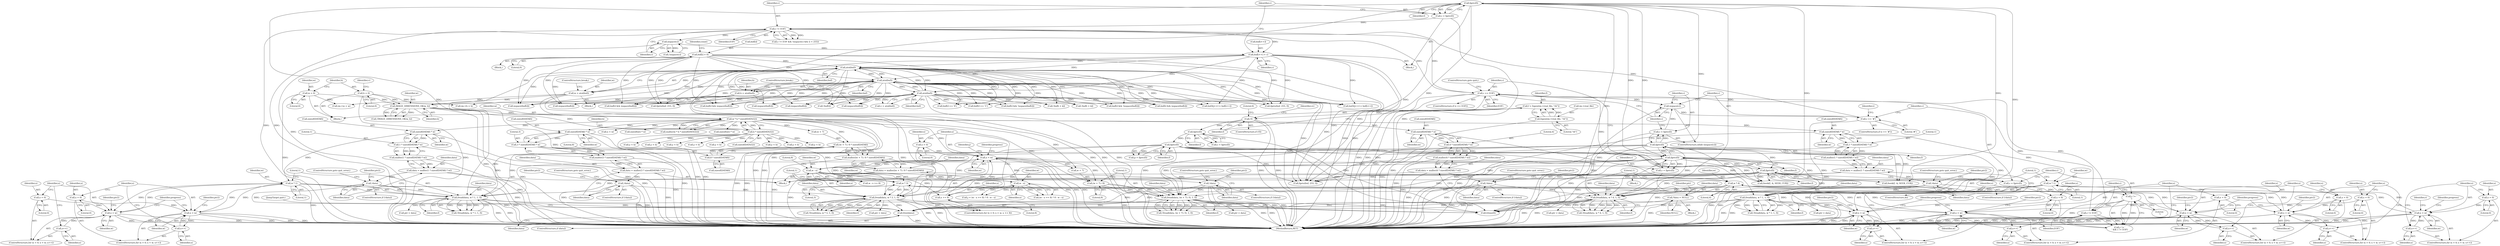 digraph "0_enlightment_c21beaf1780cf3ca291735ae7d58a3dde63277a2@pointer" {
"1001743" [label="(Call,free(data))"];
"1001169" [label="(Call,fread(data, w * 1, 1, f))"];
"1001149" [label="(Call,!data)"];
"1001139" [label="(Call,data = malloc(1 * sizeof(DATA8) * w))"];
"1001141" [label="(Call,malloc(1 * sizeof(DATA8) * w))"];
"1001142" [label="(Call,1 * sizeof(DATA8) * w)"];
"1001144" [label="(Call,sizeof(DATA8) * w)"];
"1000427" [label="(Call,w * h * sizeof(DATA32))"];
"1000345" [label="(Call,IMAGE_DIMENSIONS_OK(w, h))"];
"1000149" [label="(Call,w = 0)"];
"1000307" [label="(Call,w = atoi(buf))"];
"1000309" [label="(Call,atoi(buf))"];
"1000283" [label="(Call,buf[i++] = c)"];
"1000277" [label="(Call,isspace(c))"];
"1000272" [label="(Call,c != EOF)"];
"1000289" [label="(Call,c = fgetc(f))"];
"1000291" [label="(Call,fgetc(f))"];
"1000233" [label="(Call,fgetc(f))"];
"1000255" [label="(Call,fgetc(f))"];
"1000245" [label="(Call,fgetc(f))"];
"1000201" [label="(Call,fgetc(f))"];
"1000192" [label="(Call,fgetc(f))"];
"1000183" [label="(Call,!f)"];
"1000175" [label="(Call,f = fopen(im->real_file, \"rb\"))"];
"1000177" [label="(Call,fopen(im->real_file, \"rb\"))"];
"1000248" [label="(Call,c == '#')"];
"1000241" [label="(Call,isspace(c))"];
"1000236" [label="(Call,c == EOF)"];
"1000231" [label="(Call,c = fgetc(f))"];
"1000261" [label="(Call,c != EOF)"];
"1000258" [label="(Call,c != '\n')"];
"1000253" [label="(Call,c = fgetc(f))"];
"1000243" [label="(Call,c = fgetc(f))"];
"1000315" [label="(Call,atoi(buf))"];
"1000296" [label="(Call,buf[i] = 0)"];
"1000321" [label="(Call,atoi(buf))"];
"1000153" [label="(Call,h = 0)"];
"1000313" [label="(Call,h = atoi(buf))"];
"1000429" [label="(Call,h * sizeof(DATA32))"];
"1001171" [label="(Call,w * 1)"];
"1001189" [label="(Call,x < w)"];
"1001192" [label="(Call,x++)"];
"1001186" [label="(Call,x = 0)"];
"1001225" [label="(Call,x < w)"];
"1001222" [label="(Call,x = 0)"];
"1001228" [label="(Call,x++)"];
"1001312" [label="(Call,fread(data, w * 3, 1, f))"];
"1001292" [label="(Call,!data)"];
"1001282" [label="(Call,data = malloc(3 * sizeof(DATA8) * w))"];
"1001284" [label="(Call,malloc(3 * sizeof(DATA8) * w))"];
"1001285" [label="(Call,3 * sizeof(DATA8) * w)"];
"1001287" [label="(Call,sizeof(DATA8) * w)"];
"1001314" [label="(Call,w * 3)"];
"1001369" [label="(Call,x < w)"];
"1001372" [label="(Call,x++)"];
"1001366" [label="(Call,x = 0)"];
"1001332" [label="(Call,x < w)"];
"1001329" [label="(Call,x = 0)"];
"1001335" [label="(Call,x++)"];
"1001057" [label="(Call,fread(data, (w + 7) / 8, 1, f))"];
"1001037" [label="(Call,!data)"];
"1001025" [label="(Call,data = malloc((w + 7) / 8 * sizeof(DATA8)))"];
"1001027" [label="(Call,malloc((w + 7) / 8 * sizeof(DATA8)))"];
"1001028" [label="(Call,(w + 7) / 8 * sizeof(DATA8))"];
"1001032" [label="(Call,8 * sizeof(DATA8))"];
"1001059" [label="(Call,(w + 7) / 8)"];
"1001074" [label="(Call,x < w)"];
"1001077" [label="(Call,x += 8)"];
"1001085" [label="(Call,w - x)"];
"1001090" [label="(Call,w - x)"];
"1001071" [label="(Call,x = 0)"];
"1001600" [label="(Call,fread(data, w * 4, 1, f))"];
"1001580" [label="(Call,!data)"];
"1001570" [label="(Call,data = malloc(4 * sizeof(DATA8) * w))"];
"1001572" [label="(Call,malloc(4 * sizeof(DATA8) * w))"];
"1001573" [label="(Call,4 * sizeof(DATA8) * w)"];
"1001575" [label="(Call,sizeof(DATA8) * w)"];
"1001602" [label="(Call,w * 4)"];
"1001661" [label="(Call,x < w)"];
"1001664" [label="(Call,x++)"];
"1001658" [label="(Call,x = 0)"];
"1001620" [label="(Call,x < w)"];
"1001623" [label="(Call,x++)"];
"1001617" [label="(Call,x = 0)"];
"1000394" [label="(Call,*data = NULL)"];
"1001457" [label="(Call,fread(data, w * 1, 1, f))"];
"1001437" [label="(Call,!data)"];
"1001427" [label="(Call,data = malloc(1 * sizeof(DATA8) * w))"];
"1001429" [label="(Call,malloc(1 * sizeof(DATA8) * w))"];
"1001430" [label="(Call,1 * sizeof(DATA8) * w)"];
"1001432" [label="(Call,sizeof(DATA8) * w)"];
"1001459" [label="(Call,w * 1)"];
"1001472" [label="(Call,x < w)"];
"1001475" [label="(Call,x++)"];
"1001469" [label="(Call,x = 0)"];
"1001431" [label="(Literal,1)"];
"1001144" [label="(Call,sizeof(DATA8) * w)"];
"1001438" [label="(Identifier,data)"];
"1001665" [label="(Identifier,x)"];
"1000598" [label="(Call,!buf[i + k])"];
"1000305" [label="(Block,)"];
"1001316" [label="(Literal,3)"];
"1001600" [label="(Call,fread(data, w * 4, 1, f))"];
"1001333" [label="(Identifier,x)"];
"1001329" [label="(Call,x = 0)"];
"1001190" [label="(Identifier,x)"];
"1001336" [label="(Identifier,x)"];
"1001592" [label="(Call,y < h)"];
"1001439" [label="(ControlStructure,goto quit_error;)"];
"1001320" [label="(Call,ptr = data)"];
"1000646" [label="(Call,buf2[j++] = buf[i++])"];
"1001661" [label="(Call,x < w)"];
"1001473" [label="(Identifier,x)"];
"1001193" [label="(Identifier,x)"];
"1000314" [label="(Identifier,h)"];
"1000308" [label="(Identifier,w)"];
"1000292" [label="(Identifier,f)"];
"1001472" [label="(Call,x < w)"];
"1000268" [label="(Identifier,i)"];
"1000307" [label="(Call,w = atoi(buf))"];
"1001429" [label="(Call,malloc(1 * sizeof(DATA8) * w))"];
"1001581" [label="(Identifier,data)"];
"1000842" [label="(Call,!buf[i + k])"];
"1001433" [label="(Call,sizeof(DATA8))"];
"1001175" [label="(Identifier,f)"];
"1000258" [label="(Call,c != '\n')"];
"1000569" [label="(Call,y < h)"];
"1001617" [label="(Call,x = 0)"];
"1000316" [label="(Identifier,buf)"];
"1001377" [label="(Identifier,ptr2)"];
"1001091" [label="(Identifier,w)"];
"1000311" [label="(ControlStructure,break;)"];
"1001227" [label="(Identifier,w)"];
"1000297" [label="(Call,buf[i])"];
"1001311" [label="(Call,!fread(data, w * 3, 1, f))"];
"1001469" [label="(Call,x = 0)"];
"1000881" [label="(Call,buf[i] && !isspace(buf[i]))"];
"1001296" [label="(Identifier,ptr2)"];
"1000430" [label="(Identifier,h)"];
"1000289" [label="(Call,c = fgetc(f))"];
"1001669" [label="(Identifier,ptr2)"];
"1001293" [label="(Identifier,data)"];
"1000345" [label="(Call,IMAGE_DIMENSIONS_OK(w, h))"];
"1000295" [label="(Block,)"];
"1001049" [label="(Call,y < h)"];
"1000347" [label="(Identifier,h)"];
"1001226" [label="(Identifier,x)"];
"1001370" [label="(Identifier,x)"];
"1001557" [label="(Identifier,progress)"];
"1000274" [label="(Identifier,EOF)"];
"1001475" [label="(Call,x++)"];
"1001187" [label="(Identifier,x)"];
"1000150" [label="(Identifier,w)"];
"1001141" [label="(Call,malloc(1 * sizeof(DATA8) * w))"];
"1000313" [label="(Call,h = atoi(buf))"];
"1000429" [label="(Call,h * sizeof(DATA32))"];
"1000486" [label="(Call,buf[i] && isspace(buf[i]))"];
"1000134" [label="(Block,)"];
"1001430" [label="(Call,1 * sizeof(DATA8) * w)"];
"1000310" [label="(Identifier,buf)"];
"1001663" [label="(Identifier,w)"];
"1000188" [label="(Identifier,rc)"];
"1000860" [label="(Call,fgets(buf, 255, f))"];
"1000247" [label="(ControlStructure,if (c == '#'))"];
"1001186" [label="(Call,x = 0)"];
"1000246" [label="(Identifier,f)"];
"1001032" [label="(Call,8 * sizeof(DATA8))"];
"1001622" [label="(Identifier,w)"];
"1000232" [label="(Identifier,c)"];
"1001304" [label="(Call,y < h)"];
"1001197" [label="(Identifier,ptr2)"];
"1001367" [label="(Identifier,x)"];
"1000321" [label="(Call,atoi(buf))"];
"1001580" [label="(Call,!data)"];
"1001086" [label="(Identifier,w)"];
"1000273" [label="(Identifier,c)"];
"1000317" [label="(ControlStructure,break;)"];
"1001582" [label="(ControlStructure,goto quit_error;)"];
"1000886" [label="(Call,isspace(buf[i]))"];
"1001334" [label="(Identifier,w)"];
"1001074" [label="(Call,x < w)"];
"1001033" [label="(Literal,8)"];
"1000465" [label="(Call,x < w)"];
"1000234" [label="(Identifier,f)"];
"1000490" [label="(Call,isspace(buf[i]))"];
"1001436" [label="(ControlStructure,if (!data))"];
"1000626" [label="(Call,buf[i] && isspace(buf[i]))"];
"1000181" [label="(Literal,\"rb\")"];
"1001288" [label="(Call,sizeof(DATA8))"];
"1001584" [label="(Identifier,ptr2)"];
"1001038" [label="(Identifier,data)"];
"1001340" [label="(Identifier,ptr2)"];
"1000240" [label="(ControlStructure,while (isspace(c)))"];
"1001579" [label="(ControlStructure,if (!data))"];
"1001572" [label="(Call,malloc(4 * sizeof(DATA8) * w))"];
"1001041" [label="(Identifier,ptr2)"];
"1000239" [label="(ControlStructure,goto quit;)"];
"1001147" [label="(Identifier,w)"];
"1000513" [label="(Call,buf[i] == '0')"];
"1001057" [label="(Call,fread(data, (w + 7) / 8, 1, f))"];
"1001332" [label="(Call,x < w)"];
"1001470" [label="(Identifier,x)"];
"1001317" [label="(Literal,1)"];
"1000616" [label="(Call,fgets(buf, 255, f))"];
"1001660" [label="(Literal,0)"];
"1001059" [label="(Call,(w + 7) / 8)"];
"1001750" [label="(MethodReturn,RET)"];
"1000231" [label="(Call,c = fgetc(f))"];
"1001269" [label="(Identifier,progress)"];
"1001233" [label="(Identifier,ptr2)"];
"1000642" [label="(Call,isspace(buf[i]))"];
"1001177" [label="(Call,ptr = data)"];
"1001191" [label="(Identifier,w)"];
"1001185" [label="(ControlStructure,for (x = 0; x < w; x++))"];
"1000155" [label="(Literal,0)"];
"1000608" [label="(Call,fseek(f, -k, SEEK_CUR))"];
"1000190" [label="(Call,c = fgetc(f))"];
"1001025" [label="(Call,data = malloc((w + 7) / 8 * sizeof(DATA8)))"];
"1001461" [label="(Literal,1)"];
"1001331" [label="(Literal,0)"];
"1001291" [label="(ControlStructure,if (!data))"];
"1001221" [label="(ControlStructure,for (x = 0; x < w; x++))"];
"1000186" [label="(Literal,0)"];
"1001171" [label="(Call,w * 1)"];
"1001169" [label="(Call,fread(data, w * 1, 1, f))"];
"1001084" [label="(Call,w - x >= 8)"];
"1001026" [label="(Identifier,data)"];
"1000192" [label="(Call,fgetc(f))"];
"1000455" [label="(Call,y < h)"];
"1001087" [label="(Identifier,x)"];
"1001173" [label="(Literal,1)"];
"1000470" [label="(Call,!buf[i])"];
"1001457" [label="(Call,fread(data, w * 1, 1, f))"];
"1000245" [label="(Call,fgetc(f))"];
"1001744" [label="(Identifier,data)"];
"1000283" [label="(Call,buf[i++] = c)"];
"1001573" [label="(Call,4 * sizeof(DATA8) * w)"];
"1000807" [label="(Call,y < h)"];
"1001318" [label="(Identifier,f)"];
"1000253" [label="(Call,c = fgetc(f))"];
"1000262" [label="(Identifier,c)"];
"1000151" [label="(Literal,0)"];
"1001223" [label="(Identifier,x)"];
"1001060" [label="(Call,w + 7)"];
"1000238" [label="(Identifier,EOF)"];
"1001145" [label="(Call,sizeof(DATA8))"];
"1001458" [label="(Identifier,data)"];
"1001608" [label="(Call,ptr = data)"];
"1000502" [label="(Call,buf[i] == '1')"];
"1001148" [label="(ControlStructure,if (!data))"];
"1000290" [label="(Identifier,c)"];
"1000249" [label="(Identifier,c)"];
"1000250" [label="(Literal,'#')"];
"1000184" [label="(Identifier,f)"];
"1000395" [label="(Identifier,data)"];
"1000428" [label="(Identifier,w)"];
"1001153" [label="(Identifier,ptr2)"];
"1000158" [label="(Identifier,v)"];
"1001314" [label="(Call,w * 3)"];
"1000235" [label="(ControlStructure,if (c == EOF))"];
"1001067" [label="(Call,ptr = data)"];
"1000874" [label="(Call,isspace(buf[i]))"];
"1001036" [label="(ControlStructure,if (!data))"];
"1001476" [label="(Identifier,x)"];
"1000178" [label="(Call,im->real_file)"];
"1001602" [label="(Call,w * 4)"];
"1001435" [label="(Identifier,w)"];
"1001441" [label="(Identifier,ptr2)"];
"1001034" [label="(Call,sizeof(DATA8))"];
"1001601" [label="(Identifier,data)"];
"1001604" [label="(Literal,4)"];
"1000153" [label="(Call,h = 0)"];
"1001620" [label="(Call,x < w)"];
"1001222" [label="(Call,x = 0)"];
"1001140" [label="(Identifier,data)"];
"1001092" [label="(Identifier,x)"];
"1001372" [label="(Call,x++)"];
"1001743" [label="(Call,free(data))"];
"1001605" [label="(Literal,1)"];
"1000256" [label="(Identifier,f)"];
"1000193" [label="(Identifier,f)"];
"1001228" [label="(Call,x++)"];
"1001741" [label="(ControlStructure,if (data))"];
"1001085" [label="(Call,w - x)"];
"1001368" [label="(Literal,0)"];
"1001151" [label="(ControlStructure,goto quit_error;)"];
"1000637" [label="(Call,buf[i] && !isspace(buf[i]))"];
"1001143" [label="(Literal,1)"];
"1000202" [label="(Identifier,f)"];
"1001225" [label="(Call,x < w)"];
"1000261" [label="(Call,c != EOF)"];
"1001366" [label="(Call,x = 0)"];
"1001468" [label="(ControlStructure,for (x = 0; x < w; x++))"];
"1001078" [label="(Identifier,x)"];
"1001460" [label="(Identifier,w)"];
"1001076" [label="(Identifier,w)"];
"1001576" [label="(Call,sizeof(DATA8))"];
"1001456" [label="(Call,!fread(data, w * 1, 1, f))"];
"1000784" [label="(Call,sizeof(int) * w)"];
"1000176" [label="(Identifier,f)"];
"1001624" [label="(Identifier,x)"];
"1001081" [label="(Call,j = (w - x >= 8) ? 8 : w - x)"];
"1000243" [label="(Call,c = fgetc(f))"];
"1000236" [label="(Call,c == EOF)"];
"1001075" [label="(Identifier,x)"];
"1000252" [label="(ControlStructure,do)"];
"1001432" [label="(Call,sizeof(DATA8) * w)"];
"1001618" [label="(Identifier,x)"];
"1001463" [label="(Identifier,f)"];
"1001714" [label="(Identifier,progress)"];
"1001570" [label="(Call,data = malloc(4 * sizeof(DATA8) * w))"];
"1000346" [label="(Identifier,w)"];
"1000272" [label="(Call,c != EOF)"];
"1001073" [label="(Literal,0)"];
"1000182" [label="(ControlStructure,if (!f))"];
"1000260" [label="(Literal,'\n')"];
"1000296" [label="(Call,buf[i] = 0)"];
"1001369" [label="(Call,x < w)"];
"1001599" [label="(Call,!fread(data, w * 4, 1, f))"];
"1001088" [label="(Literal,8)"];
"1001083" [label="(Call,(w - x >= 8) ? 8 : w - x)"];
"1000630" [label="(Call,isspace(buf[i]))"];
"1000244" [label="(Identifier,c)"];
"1001063" [label="(Literal,8)"];
"1000257" [label="(Call,c != '\n' && c != EOF)"];
"1000175" [label="(Call,f = fopen(im->real_file, \"rb\"))"];
"1000242" [label="(Identifier,c)"];
"1001126" [label="(Identifier,progress)"];
"1001283" [label="(Identifier,data)"];
"1001188" [label="(Literal,0)"];
"1000288" [label="(Identifier,c)"];
"1000302" [label="(Identifier,count)"];
"1000277" [label="(Call,isspace(c))"];
"1000426" [label="(Call,malloc(w * h * sizeof(DATA32)))"];
"1001575" [label="(Call,sizeof(DATA8) * w)"];
"1000230" [label="(Block,)"];
"1001290" [label="(Identifier,w)"];
"1001072" [label="(Identifier,x)"];
"1000392" [label="(Block,)"];
"1000201" [label="(Call,fgetc(f))"];
"1001746" [label="(Call,fclose(f))"];
"1000271" [label="(Call,c != EOF && !isspace(c) && (i < 255))"];
"1001189" [label="(Call,x < w)"];
"1001077" [label="(Call,x += 8)"];
"1000233" [label="(Call,fgetc(f))"];
"1000333" [label="(Call,im->w = w)"];
"1000199" [label="(Call,p = fgetc(f))"];
"1000309" [label="(Call,atoi(buf))"];
"1000319" [label="(Call,v = atoi(buf))"];
"1001170" [label="(Identifier,data)"];
"1001056" [label="(Call,!fread(data, (w + 7) / 8, 1, f))"];
"1000263" [label="(Identifier,EOF)"];
"1001082" [label="(Identifier,j)"];
"1001745" [label="(JumpTarget,quit:)"];
"1000291" [label="(Call,fgetc(f))"];
"1001330" [label="(Identifier,x)"];
"1001658" [label="(Call,x = 0)"];
"1001616" [label="(ControlStructure,for (x = 0; x < w; x++))"];
"1001621" [label="(Identifier,x)"];
"1001168" [label="(Call,!fread(data, w * 1, 1, f))"];
"1001313" [label="(Identifier,data)"];
"1001471" [label="(Literal,0)"];
"1001462" [label="(Literal,1)"];
"1000254" [label="(Identifier,c)"];
"1001628" [label="(Identifier,ptr2)"];
"1001028" [label="(Call,(w + 7) / 8 * sizeof(DATA8))"];
"1001292" [label="(Call,!data)"];
"1001172" [label="(Identifier,w)"];
"1000431" [label="(Call,sizeof(DATA32))"];
"1000154" [label="(Identifier,h)"];
"1000546" [label="(Call,sizeof(int) * w)"];
"1001039" [label="(ControlStructure,goto quit_error;)"];
"1000149" [label="(Call,w = 0)"];
"1000259" [label="(Identifier,c)"];
"1001428" [label="(Identifier,data)"];
"1000870" [label="(Call,buf[i] && isspace(buf[i]))"];
"1001371" [label="(Identifier,w)"];
"1001578" [label="(Identifier,w)"];
"1000278" [label="(Identifier,c)"];
"1001465" [label="(Call,ptr = data)"];
"1001294" [label="(ControlStructure,goto quit_error;)"];
"1000315" [label="(Call,atoi(buf))"];
"1001192" [label="(Call,x++)"];
"1001070" [label="(ControlStructure,for (x = 0; x < w; x += 8))"];
"1001286" [label="(Literal,3)"];
"1001437" [label="(Call,!data)"];
"1001065" [label="(Identifier,f)"];
"1001058" [label="(Identifier,data)"];
"1001315" [label="(Identifier,w)"];
"1000322" [label="(Identifier,buf)"];
"1000241" [label="(Call,isspace(c))"];
"1001335" [label="(Call,x++)"];
"1001414" [label="(Identifier,progress)"];
"1001312" [label="(Call,fread(data, w * 3, 1, f))"];
"1001623" [label="(Call,x++)"];
"1001662" [label="(Identifier,x)"];
"1000300" [label="(Literal,0)"];
"1000441" [label="(Block,)"];
"1000427" [label="(Call,w * h * sizeof(DATA32))"];
"1000852" [label="(Call,fseek(f, -k, SEEK_CUR))"];
"1001229" [label="(Identifier,x)"];
"1001574" [label="(Literal,4)"];
"1001474" [label="(Identifier,w)"];
"1001037" [label="(Call,!data)"];
"1001365" [label="(ControlStructure,for (x = 0; x < w; x++))"];
"1001029" [label="(Call,w + 7)"];
"1001427" [label="(Call,data = malloc(1 * sizeof(DATA8) * w))"];
"1001079" [label="(Literal,8)"];
"1000890" [label="(Call,buf2[j++] = buf[i++])"];
"1001149" [label="(Call,!data)"];
"1001142" [label="(Call,1 * sizeof(DATA8) * w)"];
"1001071" [label="(Call,x = 0)"];
"1000344" [label="(Call,!IMAGE_DIMENSIONS_OK(w, h))"];
"1000177" [label="(Call,fopen(im->real_file, \"rb\"))"];
"1000248" [label="(Call,c == '#')"];
"1000396" [label="(Identifier,NULL)"];
"1001090" [label="(Call,w - x)"];
"1001224" [label="(Literal,0)"];
"1000276" [label="(Call,!isspace(c))"];
"1001659" [label="(Identifier,x)"];
"1001373" [label="(Identifier,x)"];
"1001282" [label="(Call,data = malloc(3 * sizeof(DATA8) * w))"];
"1001603" [label="(Identifier,w)"];
"1001284" [label="(Call,malloc(3 * sizeof(DATA8) * w))"];
"1000255" [label="(Call,fgetc(f))"];
"1001657" [label="(ControlStructure,for (x = 0; x < w; x++))"];
"1001664" [label="(Call,x++)"];
"1001482" [label="(Identifier,r)"];
"1001161" [label="(Call,y < h)"];
"1001064" [label="(Literal,1)"];
"1000399" [label="(Identifier,ptr)"];
"1001449" [label="(Call,y < h)"];
"1001139" [label="(Call,data = malloc(1 * sizeof(DATA8) * w))"];
"1001174" [label="(Literal,1)"];
"1000284" [label="(Call,buf[i++])"];
"1000394" [label="(Call,*data = NULL)"];
"1000338" [label="(Call,im->h = h)"];
"1001328" [label="(ControlStructure,for (x = 0; x < w; x++))"];
"1001571" [label="(Identifier,data)"];
"1001150" [label="(Identifier,data)"];
"1000183" [label="(Call,!f)"];
"1000237" [label="(Identifier,c)"];
"1001285" [label="(Call,3 * sizeof(DATA8) * w)"];
"1000282" [label="(Block,)"];
"1001619" [label="(Literal,0)"];
"1001606" [label="(Identifier,f)"];
"1001459" [label="(Call,w * 1)"];
"1001027" [label="(Call,malloc((w + 7) / 8 * sizeof(DATA8)))"];
"1000477" [label="(Call,fgets(buf, 255, f))"];
"1001287" [label="(Call,sizeof(DATA8) * w)"];
"1001743" -> "1001741"  [label="AST: "];
"1001743" -> "1001744"  [label="CFG: "];
"1001744" -> "1001743"  [label="AST: "];
"1001745" -> "1001743"  [label="CFG: "];
"1001743" -> "1001750"  [label="DDG: "];
"1001169" -> "1001743"  [label="DDG: "];
"1001312" -> "1001743"  [label="DDG: "];
"1001057" -> "1001743"  [label="DDG: "];
"1001037" -> "1001743"  [label="DDG: "];
"1001292" -> "1001743"  [label="DDG: "];
"1001600" -> "1001743"  [label="DDG: "];
"1001580" -> "1001743"  [label="DDG: "];
"1000394" -> "1001743"  [label="DDG: "];
"1001457" -> "1001743"  [label="DDG: "];
"1001149" -> "1001743"  [label="DDG: "];
"1001437" -> "1001743"  [label="DDG: "];
"1001169" -> "1001168"  [label="AST: "];
"1001169" -> "1001175"  [label="CFG: "];
"1001170" -> "1001169"  [label="AST: "];
"1001171" -> "1001169"  [label="AST: "];
"1001174" -> "1001169"  [label="AST: "];
"1001175" -> "1001169"  [label="AST: "];
"1001168" -> "1001169"  [label="CFG: "];
"1001169" -> "1001750"  [label="DDG: "];
"1001169" -> "1001750"  [label="DDG: "];
"1001169" -> "1001168"  [label="DDG: "];
"1001169" -> "1001168"  [label="DDG: "];
"1001169" -> "1001168"  [label="DDG: "];
"1001169" -> "1001168"  [label="DDG: "];
"1001149" -> "1001169"  [label="DDG: "];
"1001171" -> "1001169"  [label="DDG: "];
"1001171" -> "1001169"  [label="DDG: "];
"1000291" -> "1001169"  [label="DDG: "];
"1000233" -> "1001169"  [label="DDG: "];
"1000255" -> "1001169"  [label="DDG: "];
"1000245" -> "1001169"  [label="DDG: "];
"1000201" -> "1001169"  [label="DDG: "];
"1001169" -> "1001177"  [label="DDG: "];
"1001169" -> "1001746"  [label="DDG: "];
"1001149" -> "1001148"  [label="AST: "];
"1001149" -> "1001150"  [label="CFG: "];
"1001150" -> "1001149"  [label="AST: "];
"1001151" -> "1001149"  [label="CFG: "];
"1001153" -> "1001149"  [label="CFG: "];
"1001149" -> "1001750"  [label="DDG: "];
"1001149" -> "1001750"  [label="DDG: "];
"1001139" -> "1001149"  [label="DDG: "];
"1001139" -> "1000441"  [label="AST: "];
"1001139" -> "1001141"  [label="CFG: "];
"1001140" -> "1001139"  [label="AST: "];
"1001141" -> "1001139"  [label="AST: "];
"1001150" -> "1001139"  [label="CFG: "];
"1001139" -> "1001750"  [label="DDG: "];
"1001141" -> "1001139"  [label="DDG: "];
"1001141" -> "1001142"  [label="CFG: "];
"1001142" -> "1001141"  [label="AST: "];
"1001141" -> "1001750"  [label="DDG: "];
"1001142" -> "1001141"  [label="DDG: "];
"1001142" -> "1001141"  [label="DDG: "];
"1001142" -> "1001144"  [label="CFG: "];
"1001143" -> "1001142"  [label="AST: "];
"1001144" -> "1001142"  [label="AST: "];
"1001142" -> "1001750"  [label="DDG: "];
"1001144" -> "1001142"  [label="DDG: "];
"1001144" -> "1001147"  [label="CFG: "];
"1001145" -> "1001144"  [label="AST: "];
"1001147" -> "1001144"  [label="AST: "];
"1001144" -> "1001750"  [label="DDG: "];
"1000427" -> "1001144"  [label="DDG: "];
"1001144" -> "1001171"  [label="DDG: "];
"1000427" -> "1000426"  [label="AST: "];
"1000427" -> "1000429"  [label="CFG: "];
"1000428" -> "1000427"  [label="AST: "];
"1000429" -> "1000427"  [label="AST: "];
"1000426" -> "1000427"  [label="CFG: "];
"1000427" -> "1001750"  [label="DDG: "];
"1000427" -> "1001750"  [label="DDG: "];
"1000427" -> "1000426"  [label="DDG: "];
"1000427" -> "1000426"  [label="DDG: "];
"1000345" -> "1000427"  [label="DDG: "];
"1000429" -> "1000427"  [label="DDG: "];
"1000427" -> "1000465"  [label="DDG: "];
"1000427" -> "1000546"  [label="DDG: "];
"1000427" -> "1000784"  [label="DDG: "];
"1000427" -> "1001028"  [label="DDG: "];
"1000427" -> "1001029"  [label="DDG: "];
"1000427" -> "1001059"  [label="DDG: "];
"1000427" -> "1001060"  [label="DDG: "];
"1000427" -> "1001074"  [label="DDG: "];
"1000427" -> "1001287"  [label="DDG: "];
"1000427" -> "1001432"  [label="DDG: "];
"1000427" -> "1001575"  [label="DDG: "];
"1000345" -> "1000344"  [label="AST: "];
"1000345" -> "1000347"  [label="CFG: "];
"1000346" -> "1000345"  [label="AST: "];
"1000347" -> "1000345"  [label="AST: "];
"1000344" -> "1000345"  [label="CFG: "];
"1000345" -> "1001750"  [label="DDG: "];
"1000345" -> "1001750"  [label="DDG: "];
"1000345" -> "1000344"  [label="DDG: "];
"1000345" -> "1000344"  [label="DDG: "];
"1000149" -> "1000345"  [label="DDG: "];
"1000307" -> "1000345"  [label="DDG: "];
"1000153" -> "1000345"  [label="DDG: "];
"1000313" -> "1000345"  [label="DDG: "];
"1000345" -> "1000429"  [label="DDG: "];
"1000149" -> "1000134"  [label="AST: "];
"1000149" -> "1000151"  [label="CFG: "];
"1000150" -> "1000149"  [label="AST: "];
"1000151" -> "1000149"  [label="AST: "];
"1000154" -> "1000149"  [label="CFG: "];
"1000149" -> "1001750"  [label="DDG: "];
"1000149" -> "1000333"  [label="DDG: "];
"1000307" -> "1000305"  [label="AST: "];
"1000307" -> "1000309"  [label="CFG: "];
"1000308" -> "1000307"  [label="AST: "];
"1000309" -> "1000307"  [label="AST: "];
"1000311" -> "1000307"  [label="CFG: "];
"1000307" -> "1001750"  [label="DDG: "];
"1000307" -> "1001750"  [label="DDG: "];
"1000309" -> "1000307"  [label="DDG: "];
"1000307" -> "1000333"  [label="DDG: "];
"1000309" -> "1000310"  [label="CFG: "];
"1000310" -> "1000309"  [label="AST: "];
"1000309" -> "1001750"  [label="DDG: "];
"1000283" -> "1000309"  [label="DDG: "];
"1000315" -> "1000309"  [label="DDG: "];
"1000296" -> "1000309"  [label="DDG: "];
"1000321" -> "1000309"  [label="DDG: "];
"1000309" -> "1000315"  [label="DDG: "];
"1000309" -> "1000321"  [label="DDG: "];
"1000309" -> "1000470"  [label="DDG: "];
"1000309" -> "1000477"  [label="DDG: "];
"1000309" -> "1000486"  [label="DDG: "];
"1000309" -> "1000490"  [label="DDG: "];
"1000309" -> "1000502"  [label="DDG: "];
"1000309" -> "1000513"  [label="DDG: "];
"1000309" -> "1000598"  [label="DDG: "];
"1000309" -> "1000616"  [label="DDG: "];
"1000309" -> "1000626"  [label="DDG: "];
"1000309" -> "1000630"  [label="DDG: "];
"1000309" -> "1000637"  [label="DDG: "];
"1000309" -> "1000642"  [label="DDG: "];
"1000309" -> "1000646"  [label="DDG: "];
"1000309" -> "1000842"  [label="DDG: "];
"1000309" -> "1000860"  [label="DDG: "];
"1000309" -> "1000870"  [label="DDG: "];
"1000309" -> "1000874"  [label="DDG: "];
"1000309" -> "1000881"  [label="DDG: "];
"1000309" -> "1000886"  [label="DDG: "];
"1000309" -> "1000890"  [label="DDG: "];
"1000283" -> "1000282"  [label="AST: "];
"1000283" -> "1000288"  [label="CFG: "];
"1000284" -> "1000283"  [label="AST: "];
"1000288" -> "1000283"  [label="AST: "];
"1000290" -> "1000283"  [label="CFG: "];
"1000283" -> "1001750"  [label="DDG: "];
"1000277" -> "1000283"  [label="DDG: "];
"1000272" -> "1000283"  [label="DDG: "];
"1000283" -> "1000315"  [label="DDG: "];
"1000283" -> "1000321"  [label="DDG: "];
"1000283" -> "1000477"  [label="DDG: "];
"1000283" -> "1000616"  [label="DDG: "];
"1000283" -> "1000646"  [label="DDG: "];
"1000283" -> "1000860"  [label="DDG: "];
"1000283" -> "1000890"  [label="DDG: "];
"1000277" -> "1000276"  [label="AST: "];
"1000277" -> "1000278"  [label="CFG: "];
"1000278" -> "1000277"  [label="AST: "];
"1000276" -> "1000277"  [label="CFG: "];
"1000277" -> "1001750"  [label="DDG: "];
"1000277" -> "1000276"  [label="DDG: "];
"1000272" -> "1000277"  [label="DDG: "];
"1000272" -> "1000271"  [label="AST: "];
"1000272" -> "1000274"  [label="CFG: "];
"1000273" -> "1000272"  [label="AST: "];
"1000274" -> "1000272"  [label="AST: "];
"1000278" -> "1000272"  [label="CFG: "];
"1000271" -> "1000272"  [label="CFG: "];
"1000272" -> "1001750"  [label="DDG: "];
"1000272" -> "1001750"  [label="DDG: "];
"1000272" -> "1000236"  [label="DDG: "];
"1000272" -> "1000271"  [label="DDG: "];
"1000272" -> "1000271"  [label="DDG: "];
"1000289" -> "1000272"  [label="DDG: "];
"1000248" -> "1000272"  [label="DDG: "];
"1000236" -> "1000272"  [label="DDG: "];
"1000289" -> "1000282"  [label="AST: "];
"1000289" -> "1000291"  [label="CFG: "];
"1000290" -> "1000289"  [label="AST: "];
"1000291" -> "1000289"  [label="AST: "];
"1000273" -> "1000289"  [label="CFG: "];
"1000289" -> "1001750"  [label="DDG: "];
"1000291" -> "1000289"  [label="DDG: "];
"1000291" -> "1000292"  [label="CFG: "];
"1000292" -> "1000291"  [label="AST: "];
"1000291" -> "1000233"  [label="DDG: "];
"1000233" -> "1000291"  [label="DDG: "];
"1000245" -> "1000291"  [label="DDG: "];
"1000291" -> "1000477"  [label="DDG: "];
"1000291" -> "1000608"  [label="DDG: "];
"1000291" -> "1000852"  [label="DDG: "];
"1000291" -> "1001057"  [label="DDG: "];
"1000291" -> "1001312"  [label="DDG: "];
"1000291" -> "1001457"  [label="DDG: "];
"1000291" -> "1001600"  [label="DDG: "];
"1000291" -> "1001746"  [label="DDG: "];
"1000233" -> "1000231"  [label="AST: "];
"1000233" -> "1000234"  [label="CFG: "];
"1000234" -> "1000233"  [label="AST: "];
"1000231" -> "1000233"  [label="CFG: "];
"1000233" -> "1000231"  [label="DDG: "];
"1000255" -> "1000233"  [label="DDG: "];
"1000245" -> "1000233"  [label="DDG: "];
"1000201" -> "1000233"  [label="DDG: "];
"1000233" -> "1000245"  [label="DDG: "];
"1000233" -> "1000255"  [label="DDG: "];
"1000233" -> "1000477"  [label="DDG: "];
"1000233" -> "1000608"  [label="DDG: "];
"1000233" -> "1000852"  [label="DDG: "];
"1000233" -> "1001057"  [label="DDG: "];
"1000233" -> "1001312"  [label="DDG: "];
"1000233" -> "1001457"  [label="DDG: "];
"1000233" -> "1001600"  [label="DDG: "];
"1000233" -> "1001746"  [label="DDG: "];
"1000255" -> "1000253"  [label="AST: "];
"1000255" -> "1000256"  [label="CFG: "];
"1000256" -> "1000255"  [label="AST: "];
"1000253" -> "1000255"  [label="CFG: "];
"1000255" -> "1000253"  [label="DDG: "];
"1000245" -> "1000255"  [label="DDG: "];
"1000255" -> "1000477"  [label="DDG: "];
"1000255" -> "1000608"  [label="DDG: "];
"1000255" -> "1000852"  [label="DDG: "];
"1000255" -> "1001057"  [label="DDG: "];
"1000255" -> "1001312"  [label="DDG: "];
"1000255" -> "1001457"  [label="DDG: "];
"1000255" -> "1001600"  [label="DDG: "];
"1000255" -> "1001746"  [label="DDG: "];
"1000245" -> "1000243"  [label="AST: "];
"1000245" -> "1000246"  [label="CFG: "];
"1000246" -> "1000245"  [label="AST: "];
"1000243" -> "1000245"  [label="CFG: "];
"1000245" -> "1000243"  [label="DDG: "];
"1000245" -> "1000477"  [label="DDG: "];
"1000245" -> "1000608"  [label="DDG: "];
"1000245" -> "1000852"  [label="DDG: "];
"1000245" -> "1001057"  [label="DDG: "];
"1000245" -> "1001312"  [label="DDG: "];
"1000245" -> "1001457"  [label="DDG: "];
"1000245" -> "1001600"  [label="DDG: "];
"1000245" -> "1001746"  [label="DDG: "];
"1000201" -> "1000199"  [label="AST: "];
"1000201" -> "1000202"  [label="CFG: "];
"1000202" -> "1000201"  [label="AST: "];
"1000199" -> "1000201"  [label="CFG: "];
"1000201" -> "1000199"  [label="DDG: "];
"1000192" -> "1000201"  [label="DDG: "];
"1000201" -> "1000477"  [label="DDG: "];
"1000201" -> "1000608"  [label="DDG: "];
"1000201" -> "1000852"  [label="DDG: "];
"1000201" -> "1001057"  [label="DDG: "];
"1000201" -> "1001312"  [label="DDG: "];
"1000201" -> "1001457"  [label="DDG: "];
"1000201" -> "1001600"  [label="DDG: "];
"1000201" -> "1001746"  [label="DDG: "];
"1000192" -> "1000190"  [label="AST: "];
"1000192" -> "1000193"  [label="CFG: "];
"1000193" -> "1000192"  [label="AST: "];
"1000190" -> "1000192"  [label="CFG: "];
"1000192" -> "1000190"  [label="DDG: "];
"1000183" -> "1000192"  [label="DDG: "];
"1000192" -> "1001746"  [label="DDG: "];
"1000183" -> "1000182"  [label="AST: "];
"1000183" -> "1000184"  [label="CFG: "];
"1000184" -> "1000183"  [label="AST: "];
"1000186" -> "1000183"  [label="CFG: "];
"1000188" -> "1000183"  [label="CFG: "];
"1000183" -> "1001750"  [label="DDG: "];
"1000183" -> "1001750"  [label="DDG: "];
"1000175" -> "1000183"  [label="DDG: "];
"1000175" -> "1000134"  [label="AST: "];
"1000175" -> "1000177"  [label="CFG: "];
"1000176" -> "1000175"  [label="AST: "];
"1000177" -> "1000175"  [label="AST: "];
"1000184" -> "1000175"  [label="CFG: "];
"1000175" -> "1001750"  [label="DDG: "];
"1000177" -> "1000175"  [label="DDG: "];
"1000177" -> "1000175"  [label="DDG: "];
"1000177" -> "1000181"  [label="CFG: "];
"1000178" -> "1000177"  [label="AST: "];
"1000181" -> "1000177"  [label="AST: "];
"1000177" -> "1001750"  [label="DDG: "];
"1000248" -> "1000247"  [label="AST: "];
"1000248" -> "1000250"  [label="CFG: "];
"1000249" -> "1000248"  [label="AST: "];
"1000250" -> "1000248"  [label="AST: "];
"1000254" -> "1000248"  [label="CFG: "];
"1000268" -> "1000248"  [label="CFG: "];
"1000248" -> "1001750"  [label="DDG: "];
"1000241" -> "1000248"  [label="DDG: "];
"1000241" -> "1000240"  [label="AST: "];
"1000241" -> "1000242"  [label="CFG: "];
"1000242" -> "1000241"  [label="AST: "];
"1000244" -> "1000241"  [label="CFG: "];
"1000249" -> "1000241"  [label="CFG: "];
"1000241" -> "1001750"  [label="DDG: "];
"1000236" -> "1000241"  [label="DDG: "];
"1000243" -> "1000241"  [label="DDG: "];
"1000236" -> "1000235"  [label="AST: "];
"1000236" -> "1000238"  [label="CFG: "];
"1000237" -> "1000236"  [label="AST: "];
"1000238" -> "1000236"  [label="AST: "];
"1000239" -> "1000236"  [label="CFG: "];
"1000242" -> "1000236"  [label="CFG: "];
"1000236" -> "1001750"  [label="DDG: "];
"1000236" -> "1001750"  [label="DDG: "];
"1000236" -> "1001750"  [label="DDG: "];
"1000231" -> "1000236"  [label="DDG: "];
"1000261" -> "1000236"  [label="DDG: "];
"1000236" -> "1000261"  [label="DDG: "];
"1000231" -> "1000230"  [label="AST: "];
"1000232" -> "1000231"  [label="AST: "];
"1000237" -> "1000231"  [label="CFG: "];
"1000231" -> "1001750"  [label="DDG: "];
"1000261" -> "1000257"  [label="AST: "];
"1000261" -> "1000263"  [label="CFG: "];
"1000262" -> "1000261"  [label="AST: "];
"1000263" -> "1000261"  [label="AST: "];
"1000257" -> "1000261"  [label="CFG: "];
"1000261" -> "1001750"  [label="DDG: "];
"1000261" -> "1001750"  [label="DDG: "];
"1000261" -> "1000257"  [label="DDG: "];
"1000261" -> "1000257"  [label="DDG: "];
"1000258" -> "1000261"  [label="DDG: "];
"1000258" -> "1000257"  [label="AST: "];
"1000258" -> "1000260"  [label="CFG: "];
"1000259" -> "1000258"  [label="AST: "];
"1000260" -> "1000258"  [label="AST: "];
"1000262" -> "1000258"  [label="CFG: "];
"1000257" -> "1000258"  [label="CFG: "];
"1000258" -> "1001750"  [label="DDG: "];
"1000258" -> "1000257"  [label="DDG: "];
"1000258" -> "1000257"  [label="DDG: "];
"1000253" -> "1000258"  [label="DDG: "];
"1000253" -> "1000252"  [label="AST: "];
"1000254" -> "1000253"  [label="AST: "];
"1000259" -> "1000253"  [label="CFG: "];
"1000253" -> "1001750"  [label="DDG: "];
"1000243" -> "1000240"  [label="AST: "];
"1000244" -> "1000243"  [label="AST: "];
"1000242" -> "1000243"  [label="CFG: "];
"1000243" -> "1001750"  [label="DDG: "];
"1000315" -> "1000313"  [label="AST: "];
"1000315" -> "1000316"  [label="CFG: "];
"1000316" -> "1000315"  [label="AST: "];
"1000313" -> "1000315"  [label="CFG: "];
"1000315" -> "1001750"  [label="DDG: "];
"1000315" -> "1000313"  [label="DDG: "];
"1000296" -> "1000315"  [label="DDG: "];
"1000321" -> "1000315"  [label="DDG: "];
"1000315" -> "1000321"  [label="DDG: "];
"1000315" -> "1000470"  [label="DDG: "];
"1000315" -> "1000477"  [label="DDG: "];
"1000315" -> "1000486"  [label="DDG: "];
"1000315" -> "1000490"  [label="DDG: "];
"1000315" -> "1000502"  [label="DDG: "];
"1000315" -> "1000513"  [label="DDG: "];
"1000315" -> "1000598"  [label="DDG: "];
"1000315" -> "1000616"  [label="DDG: "];
"1000315" -> "1000626"  [label="DDG: "];
"1000315" -> "1000630"  [label="DDG: "];
"1000315" -> "1000637"  [label="DDG: "];
"1000315" -> "1000642"  [label="DDG: "];
"1000315" -> "1000646"  [label="DDG: "];
"1000315" -> "1000842"  [label="DDG: "];
"1000315" -> "1000860"  [label="DDG: "];
"1000315" -> "1000870"  [label="DDG: "];
"1000315" -> "1000874"  [label="DDG: "];
"1000315" -> "1000881"  [label="DDG: "];
"1000315" -> "1000886"  [label="DDG: "];
"1000315" -> "1000890"  [label="DDG: "];
"1000296" -> "1000295"  [label="AST: "];
"1000296" -> "1000300"  [label="CFG: "];
"1000297" -> "1000296"  [label="AST: "];
"1000300" -> "1000296"  [label="AST: "];
"1000302" -> "1000296"  [label="CFG: "];
"1000296" -> "1001750"  [label="DDG: "];
"1000296" -> "1000321"  [label="DDG: "];
"1000296" -> "1000470"  [label="DDG: "];
"1000296" -> "1000616"  [label="DDG: "];
"1000296" -> "1000626"  [label="DDG: "];
"1000296" -> "1000630"  [label="DDG: "];
"1000296" -> "1000860"  [label="DDG: "];
"1000296" -> "1000870"  [label="DDG: "];
"1000296" -> "1000874"  [label="DDG: "];
"1000321" -> "1000319"  [label="AST: "];
"1000321" -> "1000322"  [label="CFG: "];
"1000322" -> "1000321"  [label="AST: "];
"1000319" -> "1000321"  [label="CFG: "];
"1000321" -> "1001750"  [label="DDG: "];
"1000321" -> "1000319"  [label="DDG: "];
"1000321" -> "1000470"  [label="DDG: "];
"1000321" -> "1000477"  [label="DDG: "];
"1000321" -> "1000486"  [label="DDG: "];
"1000321" -> "1000490"  [label="DDG: "];
"1000321" -> "1000502"  [label="DDG: "];
"1000321" -> "1000513"  [label="DDG: "];
"1000321" -> "1000598"  [label="DDG: "];
"1000321" -> "1000616"  [label="DDG: "];
"1000321" -> "1000626"  [label="DDG: "];
"1000321" -> "1000630"  [label="DDG: "];
"1000321" -> "1000637"  [label="DDG: "];
"1000321" -> "1000642"  [label="DDG: "];
"1000321" -> "1000646"  [label="DDG: "];
"1000321" -> "1000842"  [label="DDG: "];
"1000321" -> "1000860"  [label="DDG: "];
"1000321" -> "1000870"  [label="DDG: "];
"1000321" -> "1000874"  [label="DDG: "];
"1000321" -> "1000881"  [label="DDG: "];
"1000321" -> "1000886"  [label="DDG: "];
"1000321" -> "1000890"  [label="DDG: "];
"1000153" -> "1000134"  [label="AST: "];
"1000153" -> "1000155"  [label="CFG: "];
"1000154" -> "1000153"  [label="AST: "];
"1000155" -> "1000153"  [label="AST: "];
"1000158" -> "1000153"  [label="CFG: "];
"1000153" -> "1001750"  [label="DDG: "];
"1000153" -> "1000338"  [label="DDG: "];
"1000313" -> "1000305"  [label="AST: "];
"1000314" -> "1000313"  [label="AST: "];
"1000317" -> "1000313"  [label="CFG: "];
"1000313" -> "1001750"  [label="DDG: "];
"1000313" -> "1001750"  [label="DDG: "];
"1000313" -> "1000338"  [label="DDG: "];
"1000429" -> "1000431"  [label="CFG: "];
"1000430" -> "1000429"  [label="AST: "];
"1000431" -> "1000429"  [label="AST: "];
"1000429" -> "1001750"  [label="DDG: "];
"1000429" -> "1000455"  [label="DDG: "];
"1000429" -> "1000569"  [label="DDG: "];
"1000429" -> "1000807"  [label="DDG: "];
"1000429" -> "1001049"  [label="DDG: "];
"1000429" -> "1001161"  [label="DDG: "];
"1000429" -> "1001304"  [label="DDG: "];
"1000429" -> "1001449"  [label="DDG: "];
"1000429" -> "1001592"  [label="DDG: "];
"1001171" -> "1001173"  [label="CFG: "];
"1001172" -> "1001171"  [label="AST: "];
"1001173" -> "1001171"  [label="AST: "];
"1001174" -> "1001171"  [label="CFG: "];
"1001171" -> "1001750"  [label="DDG: "];
"1001189" -> "1001171"  [label="DDG: "];
"1001225" -> "1001171"  [label="DDG: "];
"1001171" -> "1001189"  [label="DDG: "];
"1001171" -> "1001225"  [label="DDG: "];
"1001189" -> "1001185"  [label="AST: "];
"1001189" -> "1001191"  [label="CFG: "];
"1001190" -> "1001189"  [label="AST: "];
"1001191" -> "1001189"  [label="AST: "];
"1001197" -> "1001189"  [label="CFG: "];
"1001269" -> "1001189"  [label="CFG: "];
"1001189" -> "1001750"  [label="DDG: "];
"1001189" -> "1001750"  [label="DDG: "];
"1001189" -> "1001750"  [label="DDG: "];
"1001192" -> "1001189"  [label="DDG: "];
"1001186" -> "1001189"  [label="DDG: "];
"1001189" -> "1001192"  [label="DDG: "];
"1001192" -> "1001185"  [label="AST: "];
"1001192" -> "1001193"  [label="CFG: "];
"1001193" -> "1001192"  [label="AST: "];
"1001190" -> "1001192"  [label="CFG: "];
"1001186" -> "1001185"  [label="AST: "];
"1001186" -> "1001188"  [label="CFG: "];
"1001187" -> "1001186"  [label="AST: "];
"1001188" -> "1001186"  [label="AST: "];
"1001190" -> "1001186"  [label="CFG: "];
"1001225" -> "1001221"  [label="AST: "];
"1001225" -> "1001227"  [label="CFG: "];
"1001226" -> "1001225"  [label="AST: "];
"1001227" -> "1001225"  [label="AST: "];
"1001233" -> "1001225"  [label="CFG: "];
"1001269" -> "1001225"  [label="CFG: "];
"1001225" -> "1001750"  [label="DDG: "];
"1001225" -> "1001750"  [label="DDG: "];
"1001225" -> "1001750"  [label="DDG: "];
"1001222" -> "1001225"  [label="DDG: "];
"1001228" -> "1001225"  [label="DDG: "];
"1001225" -> "1001228"  [label="DDG: "];
"1001222" -> "1001221"  [label="AST: "];
"1001222" -> "1001224"  [label="CFG: "];
"1001223" -> "1001222"  [label="AST: "];
"1001224" -> "1001222"  [label="AST: "];
"1001226" -> "1001222"  [label="CFG: "];
"1001228" -> "1001221"  [label="AST: "];
"1001228" -> "1001229"  [label="CFG: "];
"1001229" -> "1001228"  [label="AST: "];
"1001226" -> "1001228"  [label="CFG: "];
"1001312" -> "1001311"  [label="AST: "];
"1001312" -> "1001318"  [label="CFG: "];
"1001313" -> "1001312"  [label="AST: "];
"1001314" -> "1001312"  [label="AST: "];
"1001317" -> "1001312"  [label="AST: "];
"1001318" -> "1001312"  [label="AST: "];
"1001311" -> "1001312"  [label="CFG: "];
"1001312" -> "1001750"  [label="DDG: "];
"1001312" -> "1001750"  [label="DDG: "];
"1001312" -> "1001311"  [label="DDG: "];
"1001312" -> "1001311"  [label="DDG: "];
"1001312" -> "1001311"  [label="DDG: "];
"1001312" -> "1001311"  [label="DDG: "];
"1001292" -> "1001312"  [label="DDG: "];
"1001314" -> "1001312"  [label="DDG: "];
"1001314" -> "1001312"  [label="DDG: "];
"1001312" -> "1001320"  [label="DDG: "];
"1001312" -> "1001746"  [label="DDG: "];
"1001292" -> "1001291"  [label="AST: "];
"1001292" -> "1001293"  [label="CFG: "];
"1001293" -> "1001292"  [label="AST: "];
"1001294" -> "1001292"  [label="CFG: "];
"1001296" -> "1001292"  [label="CFG: "];
"1001292" -> "1001750"  [label="DDG: "];
"1001292" -> "1001750"  [label="DDG: "];
"1001282" -> "1001292"  [label="DDG: "];
"1001282" -> "1000441"  [label="AST: "];
"1001282" -> "1001284"  [label="CFG: "];
"1001283" -> "1001282"  [label="AST: "];
"1001284" -> "1001282"  [label="AST: "];
"1001293" -> "1001282"  [label="CFG: "];
"1001282" -> "1001750"  [label="DDG: "];
"1001284" -> "1001282"  [label="DDG: "];
"1001284" -> "1001285"  [label="CFG: "];
"1001285" -> "1001284"  [label="AST: "];
"1001284" -> "1001750"  [label="DDG: "];
"1001285" -> "1001284"  [label="DDG: "];
"1001285" -> "1001284"  [label="DDG: "];
"1001285" -> "1001287"  [label="CFG: "];
"1001286" -> "1001285"  [label="AST: "];
"1001287" -> "1001285"  [label="AST: "];
"1001285" -> "1001750"  [label="DDG: "];
"1001287" -> "1001285"  [label="DDG: "];
"1001287" -> "1001290"  [label="CFG: "];
"1001288" -> "1001287"  [label="AST: "];
"1001290" -> "1001287"  [label="AST: "];
"1001287" -> "1001750"  [label="DDG: "];
"1001287" -> "1001314"  [label="DDG: "];
"1001314" -> "1001316"  [label="CFG: "];
"1001315" -> "1001314"  [label="AST: "];
"1001316" -> "1001314"  [label="AST: "];
"1001317" -> "1001314"  [label="CFG: "];
"1001314" -> "1001750"  [label="DDG: "];
"1001369" -> "1001314"  [label="DDG: "];
"1001332" -> "1001314"  [label="DDG: "];
"1001314" -> "1001332"  [label="DDG: "];
"1001314" -> "1001369"  [label="DDG: "];
"1001369" -> "1001365"  [label="AST: "];
"1001369" -> "1001371"  [label="CFG: "];
"1001370" -> "1001369"  [label="AST: "];
"1001371" -> "1001369"  [label="AST: "];
"1001377" -> "1001369"  [label="CFG: "];
"1001414" -> "1001369"  [label="CFG: "];
"1001369" -> "1001750"  [label="DDG: "];
"1001369" -> "1001750"  [label="DDG: "];
"1001369" -> "1001750"  [label="DDG: "];
"1001372" -> "1001369"  [label="DDG: "];
"1001366" -> "1001369"  [label="DDG: "];
"1001369" -> "1001372"  [label="DDG: "];
"1001372" -> "1001365"  [label="AST: "];
"1001372" -> "1001373"  [label="CFG: "];
"1001373" -> "1001372"  [label="AST: "];
"1001370" -> "1001372"  [label="CFG: "];
"1001366" -> "1001365"  [label="AST: "];
"1001366" -> "1001368"  [label="CFG: "];
"1001367" -> "1001366"  [label="AST: "];
"1001368" -> "1001366"  [label="AST: "];
"1001370" -> "1001366"  [label="CFG: "];
"1001332" -> "1001328"  [label="AST: "];
"1001332" -> "1001334"  [label="CFG: "];
"1001333" -> "1001332"  [label="AST: "];
"1001334" -> "1001332"  [label="AST: "];
"1001340" -> "1001332"  [label="CFG: "];
"1001414" -> "1001332"  [label="CFG: "];
"1001332" -> "1001750"  [label="DDG: "];
"1001332" -> "1001750"  [label="DDG: "];
"1001332" -> "1001750"  [label="DDG: "];
"1001329" -> "1001332"  [label="DDG: "];
"1001335" -> "1001332"  [label="DDG: "];
"1001332" -> "1001335"  [label="DDG: "];
"1001329" -> "1001328"  [label="AST: "];
"1001329" -> "1001331"  [label="CFG: "];
"1001330" -> "1001329"  [label="AST: "];
"1001331" -> "1001329"  [label="AST: "];
"1001333" -> "1001329"  [label="CFG: "];
"1001335" -> "1001328"  [label="AST: "];
"1001335" -> "1001336"  [label="CFG: "];
"1001336" -> "1001335"  [label="AST: "];
"1001333" -> "1001335"  [label="CFG: "];
"1001057" -> "1001056"  [label="AST: "];
"1001057" -> "1001065"  [label="CFG: "];
"1001058" -> "1001057"  [label="AST: "];
"1001059" -> "1001057"  [label="AST: "];
"1001064" -> "1001057"  [label="AST: "];
"1001065" -> "1001057"  [label="AST: "];
"1001056" -> "1001057"  [label="CFG: "];
"1001057" -> "1001750"  [label="DDG: "];
"1001057" -> "1001750"  [label="DDG: "];
"1001057" -> "1001056"  [label="DDG: "];
"1001057" -> "1001056"  [label="DDG: "];
"1001057" -> "1001056"  [label="DDG: "];
"1001057" -> "1001056"  [label="DDG: "];
"1001037" -> "1001057"  [label="DDG: "];
"1001059" -> "1001057"  [label="DDG: "];
"1001059" -> "1001057"  [label="DDG: "];
"1001057" -> "1001067"  [label="DDG: "];
"1001057" -> "1001746"  [label="DDG: "];
"1001037" -> "1001036"  [label="AST: "];
"1001037" -> "1001038"  [label="CFG: "];
"1001038" -> "1001037"  [label="AST: "];
"1001039" -> "1001037"  [label="CFG: "];
"1001041" -> "1001037"  [label="CFG: "];
"1001037" -> "1001750"  [label="DDG: "];
"1001037" -> "1001750"  [label="DDG: "];
"1001025" -> "1001037"  [label="DDG: "];
"1001025" -> "1000441"  [label="AST: "];
"1001025" -> "1001027"  [label="CFG: "];
"1001026" -> "1001025"  [label="AST: "];
"1001027" -> "1001025"  [label="AST: "];
"1001038" -> "1001025"  [label="CFG: "];
"1001025" -> "1001750"  [label="DDG: "];
"1001027" -> "1001025"  [label="DDG: "];
"1001027" -> "1001028"  [label="CFG: "];
"1001028" -> "1001027"  [label="AST: "];
"1001027" -> "1001750"  [label="DDG: "];
"1001028" -> "1001027"  [label="DDG: "];
"1001028" -> "1001027"  [label="DDG: "];
"1001028" -> "1001032"  [label="CFG: "];
"1001029" -> "1001028"  [label="AST: "];
"1001032" -> "1001028"  [label="AST: "];
"1001028" -> "1001750"  [label="DDG: "];
"1001028" -> "1001750"  [label="DDG: "];
"1001032" -> "1001028"  [label="DDG: "];
"1001032" -> "1001034"  [label="CFG: "];
"1001033" -> "1001032"  [label="AST: "];
"1001034" -> "1001032"  [label="AST: "];
"1001059" -> "1001063"  [label="CFG: "];
"1001060" -> "1001059"  [label="AST: "];
"1001063" -> "1001059"  [label="AST: "];
"1001064" -> "1001059"  [label="CFG: "];
"1001059" -> "1001750"  [label="DDG: "];
"1001074" -> "1001059"  [label="DDG: "];
"1001074" -> "1001070"  [label="AST: "];
"1001074" -> "1001076"  [label="CFG: "];
"1001075" -> "1001074"  [label="AST: "];
"1001076" -> "1001074"  [label="AST: "];
"1001082" -> "1001074"  [label="CFG: "];
"1001126" -> "1001074"  [label="CFG: "];
"1001074" -> "1001750"  [label="DDG: "];
"1001074" -> "1001750"  [label="DDG: "];
"1001074" -> "1001750"  [label="DDG: "];
"1001074" -> "1001060"  [label="DDG: "];
"1001077" -> "1001074"  [label="DDG: "];
"1001071" -> "1001074"  [label="DDG: "];
"1001085" -> "1001074"  [label="DDG: "];
"1001090" -> "1001074"  [label="DDG: "];
"1001074" -> "1001085"  [label="DDG: "];
"1001074" -> "1001085"  [label="DDG: "];
"1001077" -> "1001070"  [label="AST: "];
"1001077" -> "1001079"  [label="CFG: "];
"1001078" -> "1001077"  [label="AST: "];
"1001079" -> "1001077"  [label="AST: "];
"1001075" -> "1001077"  [label="CFG: "];
"1001085" -> "1001077"  [label="DDG: "];
"1001090" -> "1001077"  [label="DDG: "];
"1001085" -> "1001084"  [label="AST: "];
"1001085" -> "1001087"  [label="CFG: "];
"1001086" -> "1001085"  [label="AST: "];
"1001087" -> "1001085"  [label="AST: "];
"1001088" -> "1001085"  [label="CFG: "];
"1001085" -> "1001084"  [label="DDG: "];
"1001085" -> "1001084"  [label="DDG: "];
"1001085" -> "1001090"  [label="DDG: "];
"1001085" -> "1001090"  [label="DDG: "];
"1001090" -> "1001083"  [label="AST: "];
"1001090" -> "1001092"  [label="CFG: "];
"1001091" -> "1001090"  [label="AST: "];
"1001092" -> "1001090"  [label="AST: "];
"1001083" -> "1001090"  [label="CFG: "];
"1001090" -> "1001081"  [label="DDG: "];
"1001090" -> "1001081"  [label="DDG: "];
"1001090" -> "1001083"  [label="DDG: "];
"1001090" -> "1001083"  [label="DDG: "];
"1001071" -> "1001070"  [label="AST: "];
"1001071" -> "1001073"  [label="CFG: "];
"1001072" -> "1001071"  [label="AST: "];
"1001073" -> "1001071"  [label="AST: "];
"1001075" -> "1001071"  [label="CFG: "];
"1001600" -> "1001599"  [label="AST: "];
"1001600" -> "1001606"  [label="CFG: "];
"1001601" -> "1001600"  [label="AST: "];
"1001602" -> "1001600"  [label="AST: "];
"1001605" -> "1001600"  [label="AST: "];
"1001606" -> "1001600"  [label="AST: "];
"1001599" -> "1001600"  [label="CFG: "];
"1001600" -> "1001750"  [label="DDG: "];
"1001600" -> "1001750"  [label="DDG: "];
"1001600" -> "1001599"  [label="DDG: "];
"1001600" -> "1001599"  [label="DDG: "];
"1001600" -> "1001599"  [label="DDG: "];
"1001600" -> "1001599"  [label="DDG: "];
"1001580" -> "1001600"  [label="DDG: "];
"1001602" -> "1001600"  [label="DDG: "];
"1001602" -> "1001600"  [label="DDG: "];
"1001600" -> "1001608"  [label="DDG: "];
"1001600" -> "1001746"  [label="DDG: "];
"1001580" -> "1001579"  [label="AST: "];
"1001580" -> "1001581"  [label="CFG: "];
"1001581" -> "1001580"  [label="AST: "];
"1001582" -> "1001580"  [label="CFG: "];
"1001584" -> "1001580"  [label="CFG: "];
"1001580" -> "1001750"  [label="DDG: "];
"1001580" -> "1001750"  [label="DDG: "];
"1001570" -> "1001580"  [label="DDG: "];
"1001570" -> "1000441"  [label="AST: "];
"1001570" -> "1001572"  [label="CFG: "];
"1001571" -> "1001570"  [label="AST: "];
"1001572" -> "1001570"  [label="AST: "];
"1001581" -> "1001570"  [label="CFG: "];
"1001570" -> "1001750"  [label="DDG: "];
"1001572" -> "1001570"  [label="DDG: "];
"1001572" -> "1001573"  [label="CFG: "];
"1001573" -> "1001572"  [label="AST: "];
"1001572" -> "1001750"  [label="DDG: "];
"1001573" -> "1001572"  [label="DDG: "];
"1001573" -> "1001572"  [label="DDG: "];
"1001573" -> "1001575"  [label="CFG: "];
"1001574" -> "1001573"  [label="AST: "];
"1001575" -> "1001573"  [label="AST: "];
"1001573" -> "1001750"  [label="DDG: "];
"1001575" -> "1001573"  [label="DDG: "];
"1001575" -> "1001578"  [label="CFG: "];
"1001576" -> "1001575"  [label="AST: "];
"1001578" -> "1001575"  [label="AST: "];
"1001575" -> "1001750"  [label="DDG: "];
"1001575" -> "1001602"  [label="DDG: "];
"1001602" -> "1001604"  [label="CFG: "];
"1001603" -> "1001602"  [label="AST: "];
"1001604" -> "1001602"  [label="AST: "];
"1001605" -> "1001602"  [label="CFG: "];
"1001602" -> "1001750"  [label="DDG: "];
"1001661" -> "1001602"  [label="DDG: "];
"1001620" -> "1001602"  [label="DDG: "];
"1001602" -> "1001620"  [label="DDG: "];
"1001602" -> "1001661"  [label="DDG: "];
"1001661" -> "1001657"  [label="AST: "];
"1001661" -> "1001663"  [label="CFG: "];
"1001662" -> "1001661"  [label="AST: "];
"1001663" -> "1001661"  [label="AST: "];
"1001669" -> "1001661"  [label="CFG: "];
"1001714" -> "1001661"  [label="CFG: "];
"1001661" -> "1001750"  [label="DDG: "];
"1001661" -> "1001750"  [label="DDG: "];
"1001661" -> "1001750"  [label="DDG: "];
"1001664" -> "1001661"  [label="DDG: "];
"1001658" -> "1001661"  [label="DDG: "];
"1001661" -> "1001664"  [label="DDG: "];
"1001664" -> "1001657"  [label="AST: "];
"1001664" -> "1001665"  [label="CFG: "];
"1001665" -> "1001664"  [label="AST: "];
"1001662" -> "1001664"  [label="CFG: "];
"1001658" -> "1001657"  [label="AST: "];
"1001658" -> "1001660"  [label="CFG: "];
"1001659" -> "1001658"  [label="AST: "];
"1001660" -> "1001658"  [label="AST: "];
"1001662" -> "1001658"  [label="CFG: "];
"1001620" -> "1001616"  [label="AST: "];
"1001620" -> "1001622"  [label="CFG: "];
"1001621" -> "1001620"  [label="AST: "];
"1001622" -> "1001620"  [label="AST: "];
"1001628" -> "1001620"  [label="CFG: "];
"1001714" -> "1001620"  [label="CFG: "];
"1001620" -> "1001750"  [label="DDG: "];
"1001620" -> "1001750"  [label="DDG: "];
"1001620" -> "1001750"  [label="DDG: "];
"1001623" -> "1001620"  [label="DDG: "];
"1001617" -> "1001620"  [label="DDG: "];
"1001620" -> "1001623"  [label="DDG: "];
"1001623" -> "1001616"  [label="AST: "];
"1001623" -> "1001624"  [label="CFG: "];
"1001624" -> "1001623"  [label="AST: "];
"1001621" -> "1001623"  [label="CFG: "];
"1001617" -> "1001616"  [label="AST: "];
"1001617" -> "1001619"  [label="CFG: "];
"1001618" -> "1001617"  [label="AST: "];
"1001619" -> "1001617"  [label="AST: "];
"1001621" -> "1001617"  [label="CFG: "];
"1000394" -> "1000392"  [label="AST: "];
"1000394" -> "1000396"  [label="CFG: "];
"1000395" -> "1000394"  [label="AST: "];
"1000396" -> "1000394"  [label="AST: "];
"1000399" -> "1000394"  [label="CFG: "];
"1000394" -> "1001750"  [label="DDG: "];
"1001457" -> "1001456"  [label="AST: "];
"1001457" -> "1001463"  [label="CFG: "];
"1001458" -> "1001457"  [label="AST: "];
"1001459" -> "1001457"  [label="AST: "];
"1001462" -> "1001457"  [label="AST: "];
"1001463" -> "1001457"  [label="AST: "];
"1001456" -> "1001457"  [label="CFG: "];
"1001457" -> "1001750"  [label="DDG: "];
"1001457" -> "1001750"  [label="DDG: "];
"1001457" -> "1001456"  [label="DDG: "];
"1001457" -> "1001456"  [label="DDG: "];
"1001457" -> "1001456"  [label="DDG: "];
"1001457" -> "1001456"  [label="DDG: "];
"1001437" -> "1001457"  [label="DDG: "];
"1001459" -> "1001457"  [label="DDG: "];
"1001459" -> "1001457"  [label="DDG: "];
"1001457" -> "1001465"  [label="DDG: "];
"1001457" -> "1001746"  [label="DDG: "];
"1001437" -> "1001436"  [label="AST: "];
"1001437" -> "1001438"  [label="CFG: "];
"1001438" -> "1001437"  [label="AST: "];
"1001439" -> "1001437"  [label="CFG: "];
"1001441" -> "1001437"  [label="CFG: "];
"1001437" -> "1001750"  [label="DDG: "];
"1001437" -> "1001750"  [label="DDG: "];
"1001427" -> "1001437"  [label="DDG: "];
"1001427" -> "1000441"  [label="AST: "];
"1001427" -> "1001429"  [label="CFG: "];
"1001428" -> "1001427"  [label="AST: "];
"1001429" -> "1001427"  [label="AST: "];
"1001438" -> "1001427"  [label="CFG: "];
"1001427" -> "1001750"  [label="DDG: "];
"1001429" -> "1001427"  [label="DDG: "];
"1001429" -> "1001430"  [label="CFG: "];
"1001430" -> "1001429"  [label="AST: "];
"1001429" -> "1001750"  [label="DDG: "];
"1001430" -> "1001429"  [label="DDG: "];
"1001430" -> "1001429"  [label="DDG: "];
"1001430" -> "1001432"  [label="CFG: "];
"1001431" -> "1001430"  [label="AST: "];
"1001432" -> "1001430"  [label="AST: "];
"1001430" -> "1001750"  [label="DDG: "];
"1001432" -> "1001430"  [label="DDG: "];
"1001432" -> "1001435"  [label="CFG: "];
"1001433" -> "1001432"  [label="AST: "];
"1001435" -> "1001432"  [label="AST: "];
"1001432" -> "1001750"  [label="DDG: "];
"1001432" -> "1001459"  [label="DDG: "];
"1001459" -> "1001461"  [label="CFG: "];
"1001460" -> "1001459"  [label="AST: "];
"1001461" -> "1001459"  [label="AST: "];
"1001462" -> "1001459"  [label="CFG: "];
"1001459" -> "1001750"  [label="DDG: "];
"1001472" -> "1001459"  [label="DDG: "];
"1001459" -> "1001472"  [label="DDG: "];
"1001472" -> "1001468"  [label="AST: "];
"1001472" -> "1001474"  [label="CFG: "];
"1001473" -> "1001472"  [label="AST: "];
"1001474" -> "1001472"  [label="AST: "];
"1001482" -> "1001472"  [label="CFG: "];
"1001557" -> "1001472"  [label="CFG: "];
"1001472" -> "1001750"  [label="DDG: "];
"1001472" -> "1001750"  [label="DDG: "];
"1001472" -> "1001750"  [label="DDG: "];
"1001475" -> "1001472"  [label="DDG: "];
"1001469" -> "1001472"  [label="DDG: "];
"1001472" -> "1001475"  [label="DDG: "];
"1001475" -> "1001468"  [label="AST: "];
"1001475" -> "1001476"  [label="CFG: "];
"1001476" -> "1001475"  [label="AST: "];
"1001473" -> "1001475"  [label="CFG: "];
"1001469" -> "1001468"  [label="AST: "];
"1001469" -> "1001471"  [label="CFG: "];
"1001470" -> "1001469"  [label="AST: "];
"1001471" -> "1001469"  [label="AST: "];
"1001473" -> "1001469"  [label="CFG: "];
}
